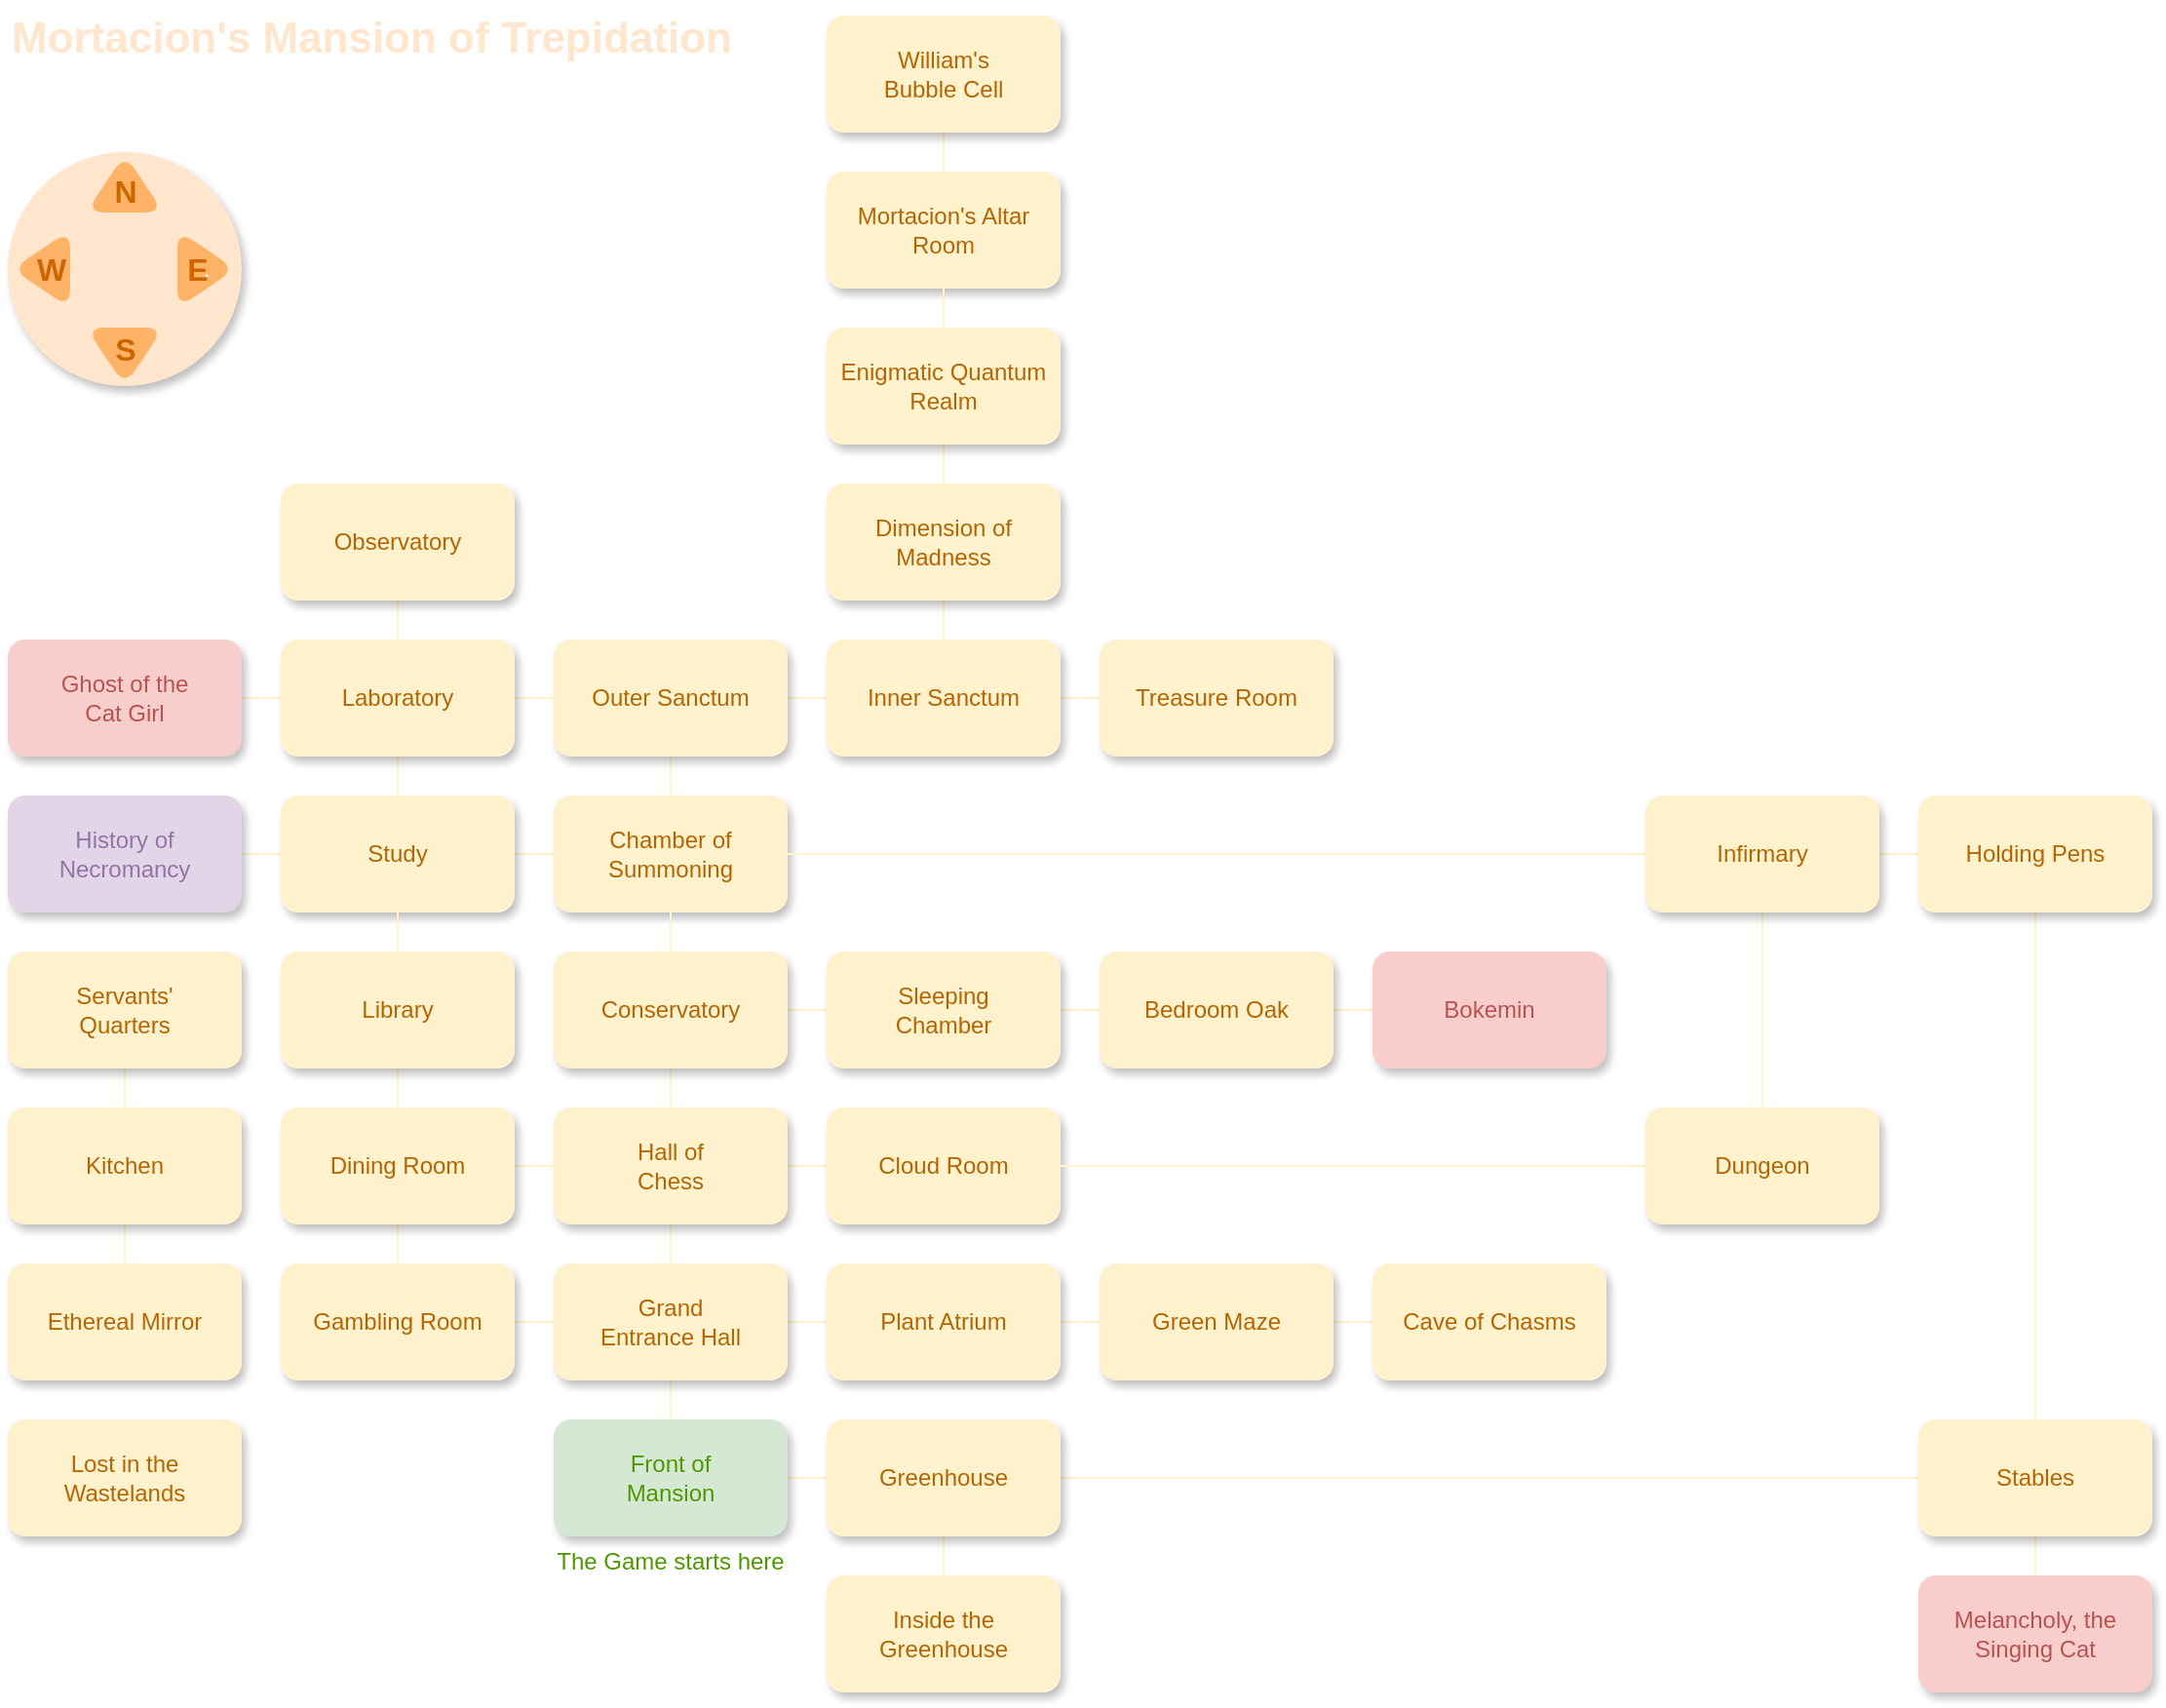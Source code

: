 <mxfile>
    <diagram id="srhE5D7gQbnfxxKPSpZm" name="Page-1">
        <mxGraphModel dx="1949" dy="1660" grid="1" gridSize="10" guides="1" tooltips="1" connect="1" arrows="1" fold="1" page="1" pageScale="1" pageWidth="850" pageHeight="1100" math="0" shadow="0">
            <root>
                <mxCell id="0"/>
                <mxCell id="1" parent="0"/>
                <mxCell id="22" style="edgeStyle=none;html=1;entryX=0;entryY=0.5;entryDx=0;entryDy=0;endArrow=none;endFill=0;strokeColor=#FFF2CC;" parent="1" source="3" target="6" edge="1">
                    <mxGeometry relative="1" as="geometry"/>
                </mxCell>
                <mxCell id="25" style="edgeStyle=none;html=1;endArrow=none;endFill=0;strokeColor=#FFF2CC;" parent="1" source="3" target="5" edge="1">
                    <mxGeometry relative="1" as="geometry">
                        <Array as="points">
                            <mxPoint x="300" y="630"/>
                        </Array>
                    </mxGeometry>
                </mxCell>
                <mxCell id="3" value="Front of&lt;br&gt;Mansion" style="rounded=1;whiteSpace=wrap;html=1;fillStyle=solid;fillColor=#D5E8D4;strokeColor=none;fontColor=#4D9900;shadow=1;" parent="1" vertex="1">
                    <mxGeometry x="240" y="640" width="120" height="60" as="geometry"/>
                </mxCell>
                <mxCell id="33" style="edgeStyle=none;html=1;endArrow=none;endFill=0;strokeColor=#FFF2CC;" parent="1" source="5" target="32" edge="1">
                    <mxGeometry relative="1" as="geometry"/>
                </mxCell>
                <mxCell id="34" style="edgeStyle=none;html=1;endArrow=none;endFill=0;strokeColor=#FFF2CC;" parent="1" source="5" target="31" edge="1">
                    <mxGeometry relative="1" as="geometry"/>
                </mxCell>
                <mxCell id="5" value="Grand&lt;br&gt;Entrance Hall" style="rounded=1;whiteSpace=wrap;html=1;fillStyle=solid;fillColor=#fff2cc;strokeColor=none;fontColor=#B46504;shadow=1;" parent="1" vertex="1">
                    <mxGeometry x="240" y="560" width="120" height="60" as="geometry"/>
                </mxCell>
                <mxCell id="23" value="" style="edgeStyle=none;html=1;endArrow=none;endFill=0;strokeColor=#FFF2CC;" parent="1" source="6" target="8" edge="1">
                    <mxGeometry relative="1" as="geometry"/>
                </mxCell>
                <mxCell id="24" style="edgeStyle=none;html=1;entryX=0.5;entryY=0;entryDx=0;entryDy=0;endArrow=none;endFill=0;strokeColor=#FFF2CC;" parent="1" source="6" target="7" edge="1">
                    <mxGeometry relative="1" as="geometry"/>
                </mxCell>
                <mxCell id="6" value="Greenhouse" style="rounded=1;whiteSpace=wrap;html=1;fillStyle=solid;fillColor=#fff2cc;strokeColor=none;fontColor=#B46504;shadow=1;" parent="1" vertex="1">
                    <mxGeometry x="380" y="640" width="120" height="60" as="geometry"/>
                </mxCell>
                <mxCell id="7" value="Inside the Greenhouse" style="rounded=1;whiteSpace=wrap;html=1;fillStyle=solid;fillColor=#fff2cc;strokeColor=none;fontColor=#B46504;shadow=1;" parent="1" vertex="1">
                    <mxGeometry x="380" y="720" width="120" height="60" as="geometry"/>
                </mxCell>
                <mxCell id="27" style="edgeStyle=none;html=1;entryX=0.5;entryY=1;entryDx=0;entryDy=0;endArrow=none;endFill=0;strokeColor=#FFF2CC;" parent="1" source="8" target="9" edge="1">
                    <mxGeometry relative="1" as="geometry"/>
                </mxCell>
                <mxCell id="89" style="edgeStyle=none;html=1;entryX=0.5;entryY=0;entryDx=0;entryDy=0;endArrow=none;endFill=0;strokeColor=#FFF2CC;" parent="1" source="8" target="82" edge="1">
                    <mxGeometry relative="1" as="geometry"/>
                </mxCell>
                <mxCell id="8" value="Stables" style="rounded=1;whiteSpace=wrap;html=1;fillStyle=solid;fillColor=#fff2cc;strokeColor=none;fontColor=#B46504;shadow=1;" parent="1" vertex="1">
                    <mxGeometry x="940" y="640" width="120" height="60" as="geometry"/>
                </mxCell>
                <mxCell id="72" style="edgeStyle=none;html=1;entryX=1;entryY=0.5;entryDx=0;entryDy=0;endArrow=none;endFill=0;strokeColor=#FFF2CC;" parent="1" source="9" target="70" edge="1">
                    <mxGeometry relative="1" as="geometry"/>
                </mxCell>
                <mxCell id="9" value="Holding Pens" style="rounded=1;whiteSpace=wrap;html=1;fillStyle=solid;fillColor=#fff2cc;strokeColor=none;fontColor=#B46504;shadow=1;" parent="1" vertex="1">
                    <mxGeometry x="940" y="320" width="120" height="60" as="geometry"/>
                </mxCell>
                <mxCell id="28" style="edgeStyle=none;html=1;endArrow=none;endFill=0;strokeColor=#FFF2CC;" parent="1" source="11" target="12" edge="1">
                    <mxGeometry relative="1" as="geometry"/>
                </mxCell>
                <mxCell id="29" style="edgeStyle=none;html=1;entryX=1;entryY=0.5;entryDx=0;entryDy=0;endArrow=none;endFill=0;strokeColor=#FFF2CC;" parent="1" source="11" target="13" edge="1">
                    <mxGeometry relative="1" as="geometry"/>
                </mxCell>
                <mxCell id="11" value="Chamber of Summoning" style="rounded=1;whiteSpace=wrap;html=1;fillStyle=solid;fillColor=#fff2cc;strokeColor=none;fontColor=#B46504;shadow=1;" parent="1" vertex="1">
                    <mxGeometry x="240" y="320" width="120" height="60" as="geometry"/>
                </mxCell>
                <mxCell id="53" style="edgeStyle=none;html=1;entryX=0;entryY=0.5;entryDx=0;entryDy=0;endArrow=none;endFill=0;strokeColor=#FFF2CC;" parent="1" source="12" target="52" edge="1">
                    <mxGeometry relative="1" as="geometry"/>
                </mxCell>
                <mxCell id="12" value="Outer Sanctum" style="rounded=1;whiteSpace=wrap;html=1;fillStyle=solid;fillColor=#fff2cc;strokeColor=none;fontColor=#B46504;shadow=1;" parent="1" vertex="1">
                    <mxGeometry x="240" y="240" width="120" height="60" as="geometry"/>
                </mxCell>
                <mxCell id="42" style="edgeStyle=none;html=1;endArrow=none;endFill=0;strokeColor=#FFF2CC;" parent="1" source="13" target="41" edge="1">
                    <mxGeometry relative="1" as="geometry"/>
                </mxCell>
                <mxCell id="81" style="edgeStyle=none;html=1;entryX=1;entryY=0.5;entryDx=0;entryDy=0;endArrow=none;endFill=0;strokeColor=#FFF2CC;" parent="1" source="13" target="80" edge="1">
                    <mxGeometry relative="1" as="geometry"/>
                </mxCell>
                <mxCell id="13" value="Study" style="rounded=1;whiteSpace=wrap;html=1;fillStyle=solid;fillColor=#fff2cc;strokeColor=none;fontColor=#B46504;shadow=1;" parent="1" vertex="1">
                    <mxGeometry x="100" y="320" width="120" height="60" as="geometry"/>
                </mxCell>
                <mxCell id="18" style="edgeStyle=none;html=1;entryX=0;entryY=0.5;entryDx=0;entryDy=0;endArrow=none;endFill=0;strokeColor=#FFF2CC;" parent="1" source="14" target="16" edge="1">
                    <mxGeometry relative="1" as="geometry"/>
                </mxCell>
                <mxCell id="19" style="edgeStyle=none;html=1;entryX=0.5;entryY=1;entryDx=0;entryDy=0;endArrow=none;endFill=0;strokeColor=#FFF2CC;" parent="1" source="14" target="11" edge="1">
                    <mxGeometry relative="1" as="geometry"/>
                </mxCell>
                <mxCell id="20" style="edgeStyle=none;html=1;entryX=0.5;entryY=0;entryDx=0;entryDy=0;endArrow=none;endFill=0;strokeColor=#FFF2CC;" parent="1" source="14" target="15" edge="1">
                    <mxGeometry relative="1" as="geometry"/>
                </mxCell>
                <mxCell id="14" value="Conservatory" style="rounded=1;whiteSpace=wrap;html=1;fillStyle=solid;fillColor=#fff2cc;strokeColor=none;fontColor=#B46504;shadow=1;" parent="1" vertex="1">
                    <mxGeometry x="240" y="400" width="120" height="60" as="geometry"/>
                </mxCell>
                <mxCell id="21" style="edgeStyle=none;html=1;endArrow=none;endFill=0;strokeColor=#FFF2CC;" parent="1" source="15" target="17" edge="1">
                    <mxGeometry relative="1" as="geometry"/>
                </mxCell>
                <mxCell id="30" style="edgeStyle=none;html=1;entryX=0.5;entryY=0;entryDx=0;entryDy=0;endArrow=none;endFill=0;strokeColor=#FFF2CC;" parent="1" source="15" target="5" edge="1">
                    <mxGeometry relative="1" as="geometry"/>
                </mxCell>
                <mxCell id="15" value="Hall of&lt;br&gt;Chess" style="rounded=1;whiteSpace=wrap;html=1;fillStyle=solid;fillColor=#fff2cc;strokeColor=none;fontColor=#B46504;shadow=1;" parent="1" vertex="1">
                    <mxGeometry x="240" y="480" width="120" height="60" as="geometry"/>
                </mxCell>
                <mxCell id="64" style="edgeStyle=none;html=1;entryX=0;entryY=0.5;entryDx=0;entryDy=0;endArrow=none;endFill=0;strokeColor=#FFF2CC;" parent="1" source="16" target="63" edge="1">
                    <mxGeometry relative="1" as="geometry"/>
                </mxCell>
                <mxCell id="16" value="Sleeping&lt;br&gt;Chamber" style="rounded=1;whiteSpace=wrap;html=1;fillStyle=solid;fillColor=#fff2cc;strokeColor=none;fontColor=#B46504;shadow=1;" parent="1" vertex="1">
                    <mxGeometry x="380" y="400" width="120" height="60" as="geometry"/>
                </mxCell>
                <mxCell id="17" value="Cloud Room" style="rounded=1;whiteSpace=wrap;html=1;fillStyle=solid;fillColor=#fff2cc;strokeColor=none;fontColor=#B46504;shadow=1;" parent="1" vertex="1">
                    <mxGeometry x="380" y="480" width="120" height="60" as="geometry"/>
                </mxCell>
                <mxCell id="36" style="edgeStyle=none;html=1;endArrow=none;endFill=0;strokeColor=#FFF2CC;" parent="1" source="31" target="35" edge="1">
                    <mxGeometry relative="1" as="geometry"/>
                </mxCell>
                <mxCell id="31" value="Gambling Room" style="rounded=1;whiteSpace=wrap;html=1;fillStyle=solid;fillColor=#fff2cc;strokeColor=none;fontColor=#B46504;shadow=1;" parent="1" vertex="1">
                    <mxGeometry x="100" y="560" width="120" height="60" as="geometry"/>
                </mxCell>
                <mxCell id="75" style="edgeStyle=none;html=1;entryX=0;entryY=0.5;entryDx=0;entryDy=0;endArrow=none;endFill=0;strokeColor=#FFF2CC;" parent="1" source="32" target="74" edge="1">
                    <mxGeometry relative="1" as="geometry"/>
                </mxCell>
                <mxCell id="32" value="Plant Atrium" style="rounded=1;whiteSpace=wrap;html=1;fillStyle=solid;fillColor=#fff2cc;strokeColor=none;fontColor=#B46504;shadow=1;" parent="1" vertex="1">
                    <mxGeometry x="380" y="560" width="120" height="60" as="geometry"/>
                </mxCell>
                <mxCell id="37" style="edgeStyle=none;html=1;entryX=0;entryY=0.5;entryDx=0;entryDy=0;endArrow=none;endFill=0;strokeColor=#FFF2CC;" parent="1" source="35" target="15" edge="1">
                    <mxGeometry relative="1" as="geometry"/>
                </mxCell>
                <mxCell id="39" style="edgeStyle=none;html=1;endArrow=none;endFill=0;strokeColor=#FFF2CC;" parent="1" source="35" target="38" edge="1">
                    <mxGeometry relative="1" as="geometry"/>
                </mxCell>
                <mxCell id="47" style="edgeStyle=none;html=1;endArrow=none;endFill=0;strokeColor=#FFFFFF;" parent="1" source="35" target="46" edge="1">
                    <mxGeometry relative="1" as="geometry"/>
                </mxCell>
                <mxCell id="35" value="Dining Room" style="rounded=1;whiteSpace=wrap;html=1;fillStyle=solid;fillColor=#fff2cc;strokeColor=none;fontColor=#B46504;shadow=1;" parent="1" vertex="1">
                    <mxGeometry x="100" y="480" width="120" height="60" as="geometry"/>
                </mxCell>
                <mxCell id="40" style="edgeStyle=none;html=1;endArrow=none;endFill=0;strokeColor=#FFF2CC;" parent="1" source="38" target="13" edge="1">
                    <mxGeometry relative="1" as="geometry"/>
                </mxCell>
                <mxCell id="38" value="Library" style="rounded=1;whiteSpace=wrap;html=1;fillStyle=solid;fillColor=#fff2cc;strokeColor=none;fontColor=#B46504;shadow=1;" parent="1" vertex="1">
                    <mxGeometry x="100" y="400" width="120" height="60" as="geometry"/>
                </mxCell>
                <mxCell id="43" style="edgeStyle=none;html=1;endArrow=none;endFill=0;strokeColor=#FFF2CC;" parent="1" source="41" target="12" edge="1">
                    <mxGeometry relative="1" as="geometry"/>
                </mxCell>
                <mxCell id="45" style="edgeStyle=none;html=1;entryX=0.5;entryY=0.833;entryDx=0;entryDy=0;entryPerimeter=0;endArrow=none;endFill=0;strokeColor=#FFF2CC;" parent="1" source="41" target="44" edge="1">
                    <mxGeometry relative="1" as="geometry"/>
                </mxCell>
                <mxCell id="86" style="edgeStyle=none;html=1;entryX=1;entryY=0.5;entryDx=0;entryDy=0;endArrow=none;endFill=0;strokeColor=#FFF2CC;" parent="1" source="41" target="85" edge="1">
                    <mxGeometry relative="1" as="geometry"/>
                </mxCell>
                <mxCell id="41" value="Laboratory" style="rounded=1;whiteSpace=wrap;html=1;fillStyle=solid;fillColor=#fff2cc;strokeColor=none;fontColor=#B46504;shadow=1;" parent="1" vertex="1">
                    <mxGeometry x="100" y="240" width="120" height="60" as="geometry"/>
                </mxCell>
                <mxCell id="44" value="Observatory" style="rounded=1;whiteSpace=wrap;html=1;fillStyle=solid;fillColor=#fff2cc;strokeColor=none;fontColor=#B46504;shadow=1;" parent="1" vertex="1">
                    <mxGeometry x="100" y="160" width="120" height="60" as="geometry"/>
                </mxCell>
                <mxCell id="51" style="edgeStyle=none;html=1;endArrow=none;endFill=0;strokeColor=#FFF2CC;" parent="1" source="46" target="50" edge="1">
                    <mxGeometry relative="1" as="geometry"/>
                </mxCell>
                <mxCell id="46" value="Kitchen" style="rounded=1;whiteSpace=wrap;html=1;fillStyle=solid;fillColor=#fff2cc;strokeColor=none;fontColor=#B46504;shadow=1;" parent="1" vertex="1">
                    <mxGeometry x="-40" y="480" width="120" height="60" as="geometry"/>
                </mxCell>
                <mxCell id="49" style="edgeStyle=none;html=1;endArrow=none;endFill=0;strokeColor=#FFF2CC;" parent="1" source="48" target="46" edge="1">
                    <mxGeometry relative="1" as="geometry"/>
                </mxCell>
                <mxCell id="48" value="Servants'&lt;br&gt;Quarters" style="rounded=1;whiteSpace=wrap;html=1;fillStyle=solid;fillColor=#fff2cc;strokeColor=none;fontColor=#B46504;shadow=1;" parent="1" vertex="1">
                    <mxGeometry x="-40" y="400" width="120" height="60" as="geometry"/>
                </mxCell>
                <mxCell id="79" style="edgeStyle=none;html=1;entryX=0.5;entryY=0;entryDx=0;entryDy=0;endArrow=none;endFill=0;strokeColor=#FFFFFF;" parent="1" source="50" target="78" edge="1">
                    <mxGeometry relative="1" as="geometry"/>
                </mxCell>
                <mxCell id="50" value="Ethereal Mirror" style="rounded=1;whiteSpace=wrap;html=1;fillStyle=solid;fillColor=#fff2cc;strokeColor=none;fontColor=#B46504;shadow=1;" parent="1" vertex="1">
                    <mxGeometry x="-40" y="560" width="120" height="60" as="geometry"/>
                </mxCell>
                <mxCell id="55" style="edgeStyle=none;html=1;entryX=0;entryY=0.5;entryDx=0;entryDy=0;endArrow=none;endFill=0;strokeColor=#FFF2CC;" parent="1" source="52" target="54" edge="1">
                    <mxGeometry relative="1" as="geometry"/>
                </mxCell>
                <mxCell id="66" style="edgeStyle=none;html=1;endArrow=none;endFill=0;strokeColor=#FFF2CC;" parent="1" source="52" target="65" edge="1">
                    <mxGeometry relative="1" as="geometry"/>
                </mxCell>
                <mxCell id="52" value="Inner Sanctum" style="rounded=1;whiteSpace=wrap;html=1;fillStyle=solid;fillColor=#fff2cc;strokeColor=none;fontColor=#B46504;shadow=1;" parent="1" vertex="1">
                    <mxGeometry x="380" y="240" width="120" height="60" as="geometry"/>
                </mxCell>
                <mxCell id="54" value="Treasure Room" style="rounded=1;whiteSpace=wrap;html=1;fillStyle=solid;fillColor=#fff2cc;strokeColor=none;fontColor=#B46504;shadow=1;" parent="1" vertex="1">
                    <mxGeometry x="520" y="240" width="120" height="60" as="geometry"/>
                </mxCell>
                <mxCell id="59" style="edgeStyle=none;html=1;entryX=1;entryY=0.5;entryDx=0;entryDy=0;endArrow=none;endFill=0;strokeColor=#FFF2CC;" parent="1" source="57" target="17" edge="1">
                    <mxGeometry relative="1" as="geometry"/>
                </mxCell>
                <mxCell id="57" value="Dungeon" style="rounded=1;whiteSpace=wrap;html=1;fillStyle=solid;fillColor=#fff2cc;strokeColor=none;fontColor=#B46504;shadow=1;" parent="1" vertex="1">
                    <mxGeometry x="800" y="480" width="120" height="60" as="geometry"/>
                </mxCell>
                <mxCell id="60" value="Mortacion's Altar Room" style="rounded=1;whiteSpace=wrap;html=1;fillStyle=solid;fillColor=#fff2cc;strokeColor=none;fontColor=#B46504;shadow=1;" parent="1" vertex="1">
                    <mxGeometry x="380" width="120" height="60" as="geometry"/>
                </mxCell>
                <mxCell id="62" style="edgeStyle=none;html=1;entryX=0.5;entryY=0;entryDx=0;entryDy=0;endArrow=none;endFill=0;strokeColor=#FFF2CC;" parent="1" source="61" target="60" edge="1">
                    <mxGeometry relative="1" as="geometry"/>
                </mxCell>
                <mxCell id="61" value="William's&lt;br&gt;Bubble Cell" style="rounded=1;whiteSpace=wrap;html=1;fillStyle=solid;fillColor=#fff2cc;strokeColor=none;fontColor=#B46504;shadow=1;" parent="1" vertex="1">
                    <mxGeometry x="380" y="-80" width="120" height="60" as="geometry"/>
                </mxCell>
                <mxCell id="88" style="edgeStyle=none;html=1;entryX=0;entryY=0.5;entryDx=0;entryDy=0;endArrow=none;endFill=0;strokeColor=#FFF2CC;" parent="1" source="63" target="87" edge="1">
                    <mxGeometry relative="1" as="geometry"/>
                </mxCell>
                <mxCell id="63" value="Bedroom Oak" style="rounded=1;whiteSpace=wrap;html=1;fillStyle=solid;fillColor=#fff2cc;strokeColor=none;fontColor=#B46504;shadow=1;" parent="1" vertex="1">
                    <mxGeometry x="520" y="400" width="120" height="60" as="geometry"/>
                </mxCell>
                <mxCell id="68" style="edgeStyle=none;html=1;entryX=0.5;entryY=1;entryDx=0;entryDy=0;endArrow=none;endFill=0;strokeColor=#FFF2CC;" parent="1" source="65" target="67" edge="1">
                    <mxGeometry relative="1" as="geometry"/>
                </mxCell>
                <mxCell id="65" value="Dimension of Madness" style="rounded=1;whiteSpace=wrap;html=1;fillStyle=solid;fillColor=#fff2cc;strokeColor=none;fontColor=#B46504;shadow=1;" parent="1" vertex="1">
                    <mxGeometry x="380" y="160" width="120" height="60" as="geometry"/>
                </mxCell>
                <mxCell id="69" style="edgeStyle=none;html=1;entryX=0.5;entryY=1;entryDx=0;entryDy=0;endArrow=none;endFill=0;strokeColor=#FFF2CC;" parent="1" source="67" target="60" edge="1">
                    <mxGeometry relative="1" as="geometry"/>
                </mxCell>
                <mxCell id="67" value="Enigmatic Quantum Realm" style="rounded=1;whiteSpace=wrap;html=1;fillStyle=solid;fillColor=#fff2cc;strokeColor=none;fontColor=#B46504;shadow=1;" parent="1" vertex="1">
                    <mxGeometry x="380" y="80" width="120" height="60" as="geometry"/>
                </mxCell>
                <mxCell id="71" style="edgeStyle=none;html=1;entryX=0.5;entryY=0;entryDx=0;entryDy=0;endArrow=none;endFill=0;strokeColor=#FFF2CC;" parent="1" source="70" target="57" edge="1">
                    <mxGeometry relative="1" as="geometry"/>
                </mxCell>
                <mxCell id="73" style="edgeStyle=none;html=1;entryX=1;entryY=0.5;entryDx=0;entryDy=0;endArrow=none;endFill=0;strokeColor=#FFF2CC;" parent="1" source="70" target="11" edge="1">
                    <mxGeometry relative="1" as="geometry"/>
                </mxCell>
                <mxCell id="70" value="Infirmary" style="rounded=1;whiteSpace=wrap;html=1;fillStyle=solid;fillColor=#fff2cc;strokeColor=none;fontColor=#B46504;shadow=1;" parent="1" vertex="1">
                    <mxGeometry x="800" y="320" width="120" height="60" as="geometry"/>
                </mxCell>
                <mxCell id="77" style="edgeStyle=none;html=1;entryX=0;entryY=0.5;entryDx=0;entryDy=0;endArrow=none;endFill=0;strokeColor=#FFF2CC;" parent="1" source="74" target="76" edge="1">
                    <mxGeometry relative="1" as="geometry"/>
                </mxCell>
                <mxCell id="74" value="Green Maze" style="rounded=1;whiteSpace=wrap;html=1;fillStyle=solid;fillColor=#fff2cc;strokeColor=none;fontColor=#B46504;shadow=1;" parent="1" vertex="1">
                    <mxGeometry x="520" y="560" width="120" height="60" as="geometry"/>
                </mxCell>
                <mxCell id="76" value="Cave of Chasms" style="rounded=1;whiteSpace=wrap;html=1;fillStyle=solid;fillColor=#fff2cc;strokeColor=none;fontColor=#B46504;shadow=1;" parent="1" vertex="1">
                    <mxGeometry x="660" y="560" width="120" height="60" as="geometry"/>
                </mxCell>
                <mxCell id="78" value="Lost in the Wastelands" style="rounded=1;whiteSpace=wrap;html=1;fillStyle=solid;fillColor=#fff2cc;strokeColor=none;fontColor=#B46504;shadow=1;" parent="1" vertex="1">
                    <mxGeometry x="-40" y="640" width="120" height="60" as="geometry"/>
                </mxCell>
                <mxCell id="80" value="History of Necromancy" style="rounded=1;whiteSpace=wrap;html=1;fillStyle=solid;fillColor=#e1d5e7;strokeColor=none;fontColor=#9673A6;shadow=1;" parent="1" vertex="1">
                    <mxGeometry x="-40" y="320" width="120" height="60" as="geometry"/>
                </mxCell>
                <mxCell id="82" value="Melancholy, the Singing Cat" style="rounded=1;whiteSpace=wrap;html=1;fillStyle=solid;fillColor=#f8cecc;strokeColor=none;fontColor=#B85450;shadow=1;" parent="1" vertex="1">
                    <mxGeometry x="940" y="720" width="120" height="60" as="geometry"/>
                </mxCell>
                <mxCell id="85" value="&lt;font&gt;Ghost of the&lt;br&gt;Cat Girl&lt;/font&gt;" style="rounded=1;whiteSpace=wrap;html=1;fillStyle=solid;fillColor=#f8cecc;strokeColor=none;fontColor=#B85450;shadow=1;" parent="1" vertex="1">
                    <mxGeometry x="-40" y="240" width="120" height="60" as="geometry"/>
                </mxCell>
                <mxCell id="87" value="Bokemin" style="rounded=1;whiteSpace=wrap;html=1;fillStyle=solid;fillColor=#f8cecc;strokeColor=none;fontColor=#B85450;shadow=1;" parent="1" vertex="1">
                    <mxGeometry x="660" y="400" width="120" height="60" as="geometry"/>
                </mxCell>
                <mxCell id="100" value="&lt;font style=&quot;font-size: 22px;&quot;&gt;Mortacion's Mansion of Trepidation&lt;/font&gt;" style="text;html=1;align=left;verticalAlign=middle;resizable=0;points=[];autosize=1;strokeColor=none;fillColor=none;fontSize=22;fontColor=#FFE6CC;fontStyle=1" parent="1" vertex="1">
                    <mxGeometry x="-40" y="-88" width="390" height="40" as="geometry"/>
                </mxCell>
                <mxCell id="90" value="" style="ellipse;whiteSpace=wrap;html=1;rounded=1;fillStyle=solid;strokeColor=none;fillColor=#ffe6cc;shadow=1;" parent="1" vertex="1">
                    <mxGeometry x="-40" y="-10" width="120" height="120" as="geometry"/>
                </mxCell>
                <mxCell id="91" value="" style="triangle;whiteSpace=wrap;html=1;rounded=1;fillStyle=solid;strokeColor=none;fontColor=#ffffff;fillColor=#FFB366;rotation=-90;" parent="1" vertex="1">
                    <mxGeometry x="5" y="-14" width="30" height="40" as="geometry"/>
                </mxCell>
                <mxCell id="93" value="." style="triangle;whiteSpace=wrap;html=1;rounded=1;fillStyle=solid;strokeColor=none;fontColor=#ffffff;fillColor=#FFB366;rotation=0;" parent="1" vertex="1">
                    <mxGeometry x="47" y="30" width="30" height="40" as="geometry"/>
                </mxCell>
                <mxCell id="95" value="." style="triangle;whiteSpace=wrap;html=1;rounded=1;fillStyle=solid;strokeColor=none;fontColor=#ffffff;fillColor=#FFB366;rotation=-180;" parent="1" vertex="1">
                    <mxGeometry x="-38" y="30" width="30" height="40" as="geometry"/>
                </mxCell>
                <mxCell id="97" value="" style="triangle;whiteSpace=wrap;html=1;rounded=1;fillStyle=solid;strokeColor=none;fontColor=#ffffff;fillColor=#FFB366;rotation=90;" parent="1" vertex="1">
                    <mxGeometry x="5" y="75" width="30" height="40" as="geometry"/>
                </mxCell>
                <mxCell id="104" value="S" style="text;html=1;align=center;verticalAlign=middle;resizable=0;points=[];autosize=1;strokeColor=none;fillColor=none;fontColor=#CC6600;fontStyle=1;fontSize=16;" parent="1" vertex="1">
                    <mxGeometry x="5" y="76" width="30" height="30" as="geometry"/>
                </mxCell>
                <mxCell id="105" value="E" style="text;html=1;align=center;verticalAlign=middle;resizable=0;points=[];autosize=1;strokeColor=none;fillColor=none;fontColor=#CC6600;fontStyle=1;fontSize=16;" parent="1" vertex="1">
                    <mxGeometry x="42" y="35" width="30" height="30" as="geometry"/>
                </mxCell>
                <mxCell id="106" value="N" style="text;html=1;align=center;verticalAlign=middle;resizable=0;points=[];autosize=1;strokeColor=none;fillColor=none;fontColor=#CC6600;fontStyle=1;fontSize=16;" parent="1" vertex="1">
                    <mxGeometry y="-5" width="40" height="30" as="geometry"/>
                </mxCell>
                <mxCell id="107" value="W" style="text;html=1;align=center;verticalAlign=middle;resizable=0;points=[];autosize=1;strokeColor=none;fillColor=none;fontColor=#CC6600;fontStyle=1;fontSize=16;" parent="1" vertex="1">
                    <mxGeometry x="-38" y="35" width="40" height="30" as="geometry"/>
                </mxCell>
                <mxCell id="108" value="The Game starts here" style="text;html=1;strokeColor=none;fillColor=none;align=center;verticalAlign=middle;whiteSpace=wrap;rounded=0;shadow=1;fontColor=#4D9900;" parent="1" vertex="1">
                    <mxGeometry x="235" y="698" width="130" height="30" as="geometry"/>
                </mxCell>
            </root>
        </mxGraphModel>
    </diagram>
</mxfile>